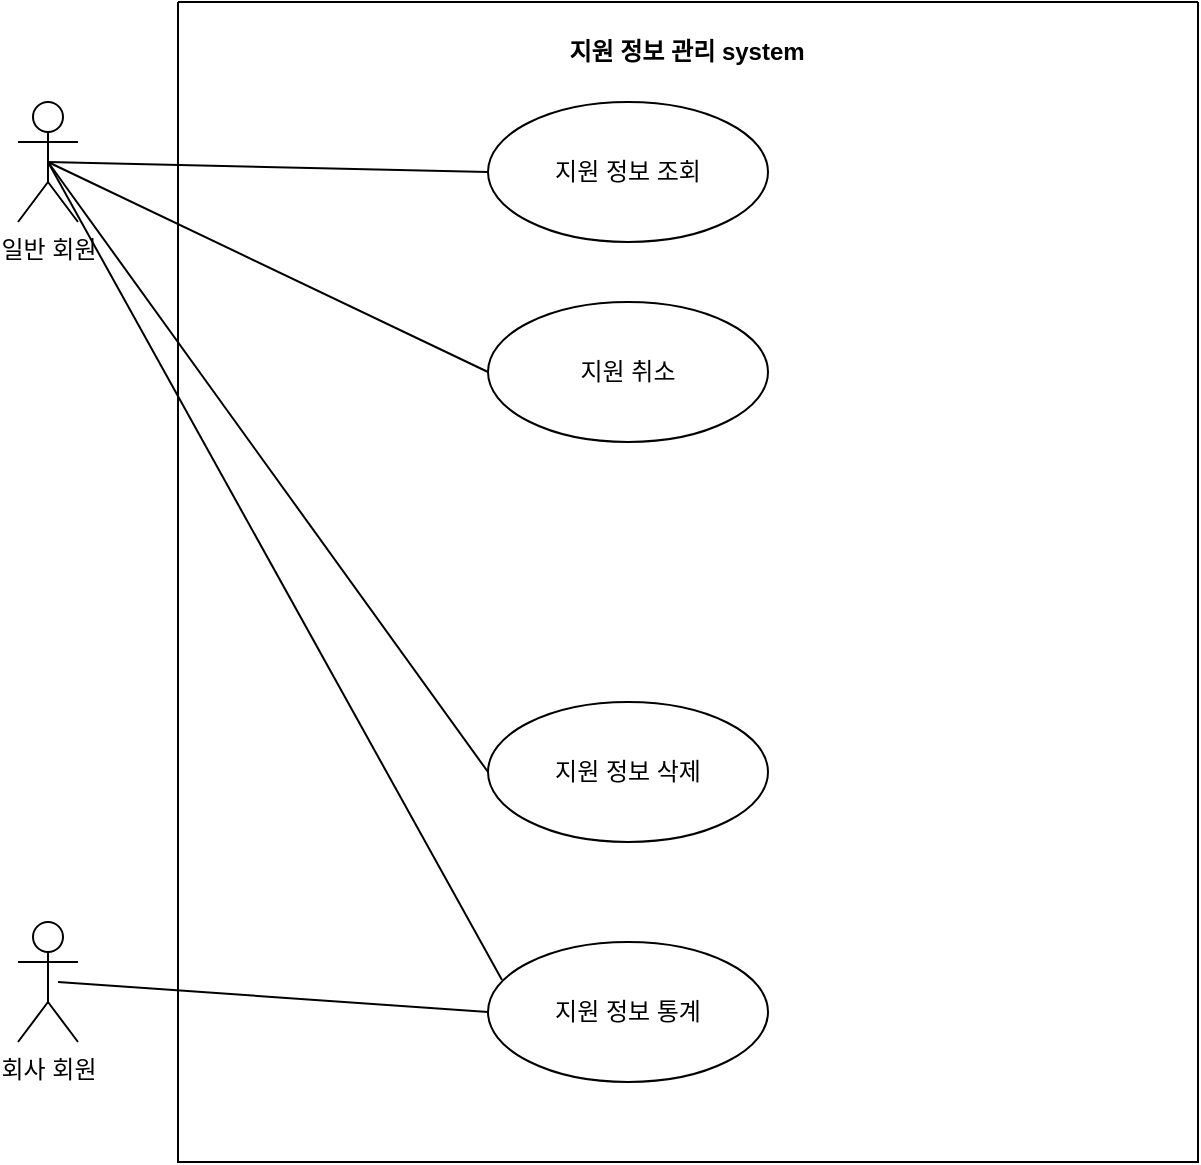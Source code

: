 <mxfile version="21.1.2" type="device">
  <diagram name="페이지-1" id="6HMfdOg1glxMT6PPG5qd">
    <mxGraphModel dx="984" dy="649" grid="1" gridSize="10" guides="1" tooltips="1" connect="1" arrows="1" fold="1" page="1" pageScale="1" pageWidth="827" pageHeight="1169" math="0" shadow="0">
      <root>
        <object label="" 사용자="" id="0">
          <mxCell />
        </object>
        <mxCell id="1" parent="0" />
        <UserObject label="일반 회원" tooltip="" id="GlG0iQ4OJn0zayJ6-DKC-1">
          <mxCell style="shape=umlActor;verticalLabelPosition=bottom;verticalAlign=top;html=1;outlineConnect=0;fontFamily=Helvetica;direction=east;" parent="1" vertex="1">
            <mxGeometry x="80" y="230" width="30" height="60" as="geometry" />
          </mxCell>
        </UserObject>
        <mxCell id="GlG0iQ4OJn0zayJ6-DKC-5" value="지원 정보 조회&lt;br&gt;" style="ellipse;whiteSpace=wrap;html=1;" parent="1" vertex="1">
          <mxGeometry x="315" y="230" width="140" height="70" as="geometry" />
        </mxCell>
        <mxCell id="GlG0iQ4OJn0zayJ6-DKC-6" value="지원 취소&lt;br&gt;" style="ellipse;whiteSpace=wrap;html=1;" parent="1" vertex="1">
          <mxGeometry x="315" y="330" width="140" height="70" as="geometry" />
        </mxCell>
        <mxCell id="GlG0iQ4OJn0zayJ6-DKC-21" value="" style="endArrow=none;html=1;rounded=0;exitX=0;exitY=0.5;exitDx=0;exitDy=0;entryX=0.5;entryY=0.5;entryDx=0;entryDy=0;entryPerimeter=0;" parent="1" source="GlG0iQ4OJn0zayJ6-DKC-6" target="GlG0iQ4OJn0zayJ6-DKC-1" edge="1">
          <mxGeometry width="50" height="50" relative="1" as="geometry">
            <mxPoint x="310" y="410" as="sourcePoint" />
            <mxPoint x="440" y="480" as="targetPoint" />
            <Array as="points" />
          </mxGeometry>
        </mxCell>
        <mxCell id="GlG0iQ4OJn0zayJ6-DKC-22" value="" style="endArrow=none;html=1;rounded=0;entryX=0;entryY=0.5;entryDx=0;entryDy=0;exitX=0.5;exitY=0.5;exitDx=0;exitDy=0;exitPerimeter=0;" parent="1" source="GlG0iQ4OJn0zayJ6-DKC-1" target="GlG0iQ4OJn0zayJ6-DKC-5" edge="1">
          <mxGeometry width="50" height="50" relative="1" as="geometry">
            <mxPoint x="100" y="260" as="sourcePoint" />
            <mxPoint x="310" y="260" as="targetPoint" />
          </mxGeometry>
        </mxCell>
        <mxCell id="GlG0iQ4OJn0zayJ6-DKC-26" value="지원 정보 삭제&lt;br&gt;" style="ellipse;whiteSpace=wrap;html=1;" parent="1" vertex="1">
          <mxGeometry x="315" y="530" width="140" height="70" as="geometry" />
        </mxCell>
        <mxCell id="GlG0iQ4OJn0zayJ6-DKC-27" value="지원 정보 통계&lt;br&gt;" style="ellipse;whiteSpace=wrap;html=1;" parent="1" vertex="1">
          <mxGeometry x="315" y="650" width="140" height="70" as="geometry" />
        </mxCell>
        <mxCell id="GlG0iQ4OJn0zayJ6-DKC-28" value="" style="endArrow=none;html=1;rounded=0;exitX=0;exitY=0.5;exitDx=0;exitDy=0;entryX=0.5;entryY=0.5;entryDx=0;entryDy=0;entryPerimeter=0;" parent="1" source="GlG0iQ4OJn0zayJ6-DKC-26" target="GlG0iQ4OJn0zayJ6-DKC-1" edge="1">
          <mxGeometry width="50" height="50" relative="1" as="geometry">
            <mxPoint x="310" y="560" as="sourcePoint" />
            <mxPoint x="100" y="260" as="targetPoint" />
          </mxGeometry>
        </mxCell>
        <mxCell id="GlG0iQ4OJn0zayJ6-DKC-29" value="" style="endArrow=none;html=1;rounded=0;exitX=0.05;exitY=0.271;exitDx=0;exitDy=0;entryX=0.5;entryY=0.5;entryDx=0;entryDy=0;entryPerimeter=0;exitPerimeter=0;" parent="1" source="GlG0iQ4OJn0zayJ6-DKC-27" target="GlG0iQ4OJn0zayJ6-DKC-1" edge="1">
          <mxGeometry width="50" height="50" relative="1" as="geometry">
            <mxPoint x="310" y="680" as="sourcePoint" />
            <mxPoint x="100" y="260" as="targetPoint" />
          </mxGeometry>
        </mxCell>
        <mxCell id="rKpkUliW4TN8j6Uz1K4N-6" value="" style="swimlane;startSize=0;" parent="1" vertex="1">
          <mxGeometry x="160" y="180" width="510" height="580" as="geometry" />
        </mxCell>
        <mxCell id="rKpkUliW4TN8j6Uz1K4N-9" value="&lt;b&gt;지원 정보 관리 system&lt;/b&gt;" style="text;html=1;align=center;verticalAlign=middle;resizable=0;points=[];autosize=1;strokeColor=none;fillColor=none;" parent="rKpkUliW4TN8j6Uz1K4N-6" vertex="1">
          <mxGeometry x="184" y="10" width="140" height="30" as="geometry" />
        </mxCell>
        <mxCell id="rKpkUliW4TN8j6Uz1K4N-11" value="회사 회원&lt;br&gt;" style="shape=umlActor;verticalLabelPosition=bottom;verticalAlign=top;html=1;outlineConnect=0;" parent="1" vertex="1">
          <mxGeometry x="80" y="640" width="30" height="60" as="geometry" />
        </mxCell>
        <mxCell id="rKpkUliW4TN8j6Uz1K4N-12" value="" style="endArrow=none;html=1;rounded=0;entryX=0;entryY=0.5;entryDx=0;entryDy=0;" parent="1" target="GlG0iQ4OJn0zayJ6-DKC-27" edge="1">
          <mxGeometry width="50" height="50" relative="1" as="geometry">
            <mxPoint x="100" y="670" as="sourcePoint" />
            <mxPoint x="150" y="620" as="targetPoint" />
          </mxGeometry>
        </mxCell>
      </root>
    </mxGraphModel>
  </diagram>
</mxfile>
